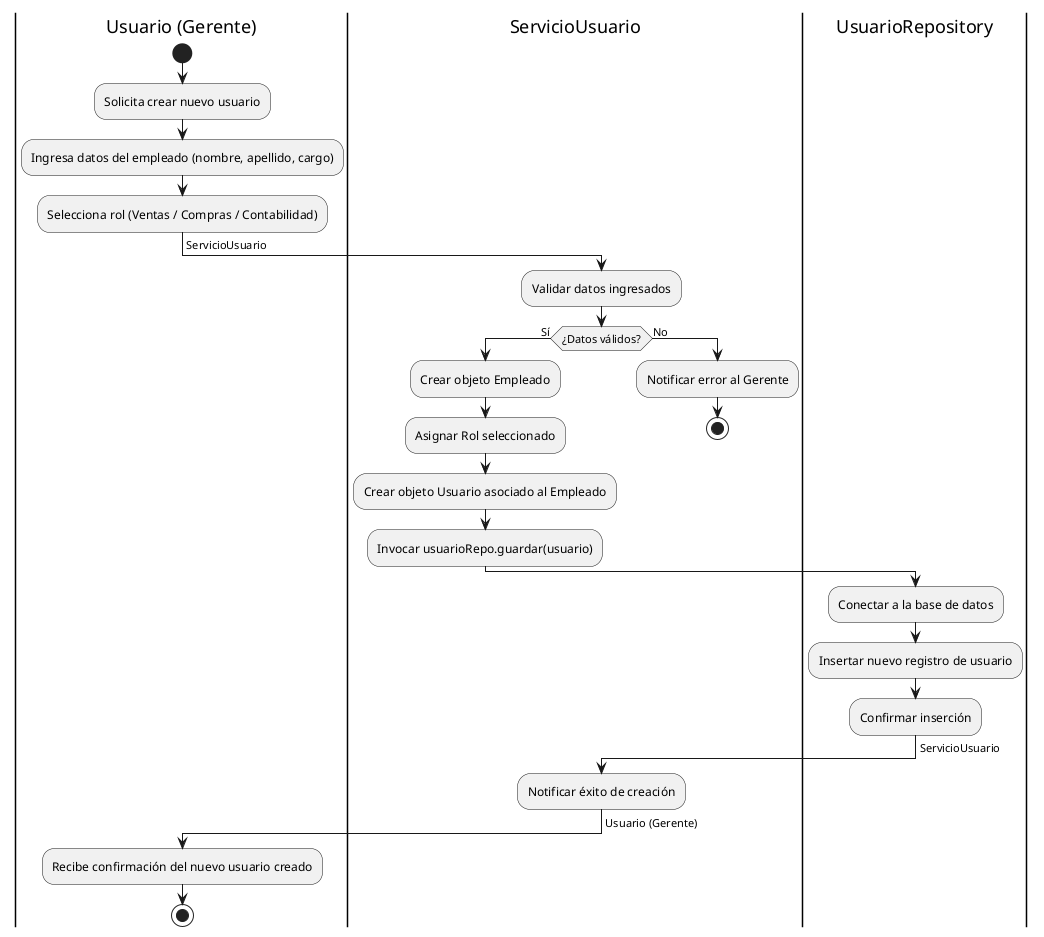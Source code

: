 @startuml CrearUsuario

|Usuario (Gerente)|
start
:Solicita crear nuevo usuario;
:Ingresa datos del empleado (nombre, apellido, cargo);
:Selecciona rol (Ventas / Compras / Contabilidad);
-> ServicioUsuario;

|ServicioUsuario|
:Validar datos ingresados;
if (¿Datos válidos?) then (Sí)
  :Crear objeto Empleado;
  :Asignar Rol seleccionado;
  :Crear objeto Usuario asociado al Empleado;
  :Invocar usuarioRepo.guardar(usuario);
  -> UsuarioRepository;
else (No)
  :Notificar error al Gerente;
  stop
endif

|UsuarioRepository|
:Conectar a la base de datos;
:Insertar nuevo registro de usuario;
:Confirmar inserción;
-> ServicioUsuario;

|ServicioUsuario|
:Notificar éxito de creación;
-> Usuario (Gerente);

|Usuario (Gerente)|
:Recibe confirmación del nuevo usuario creado;
stop

@enduml
